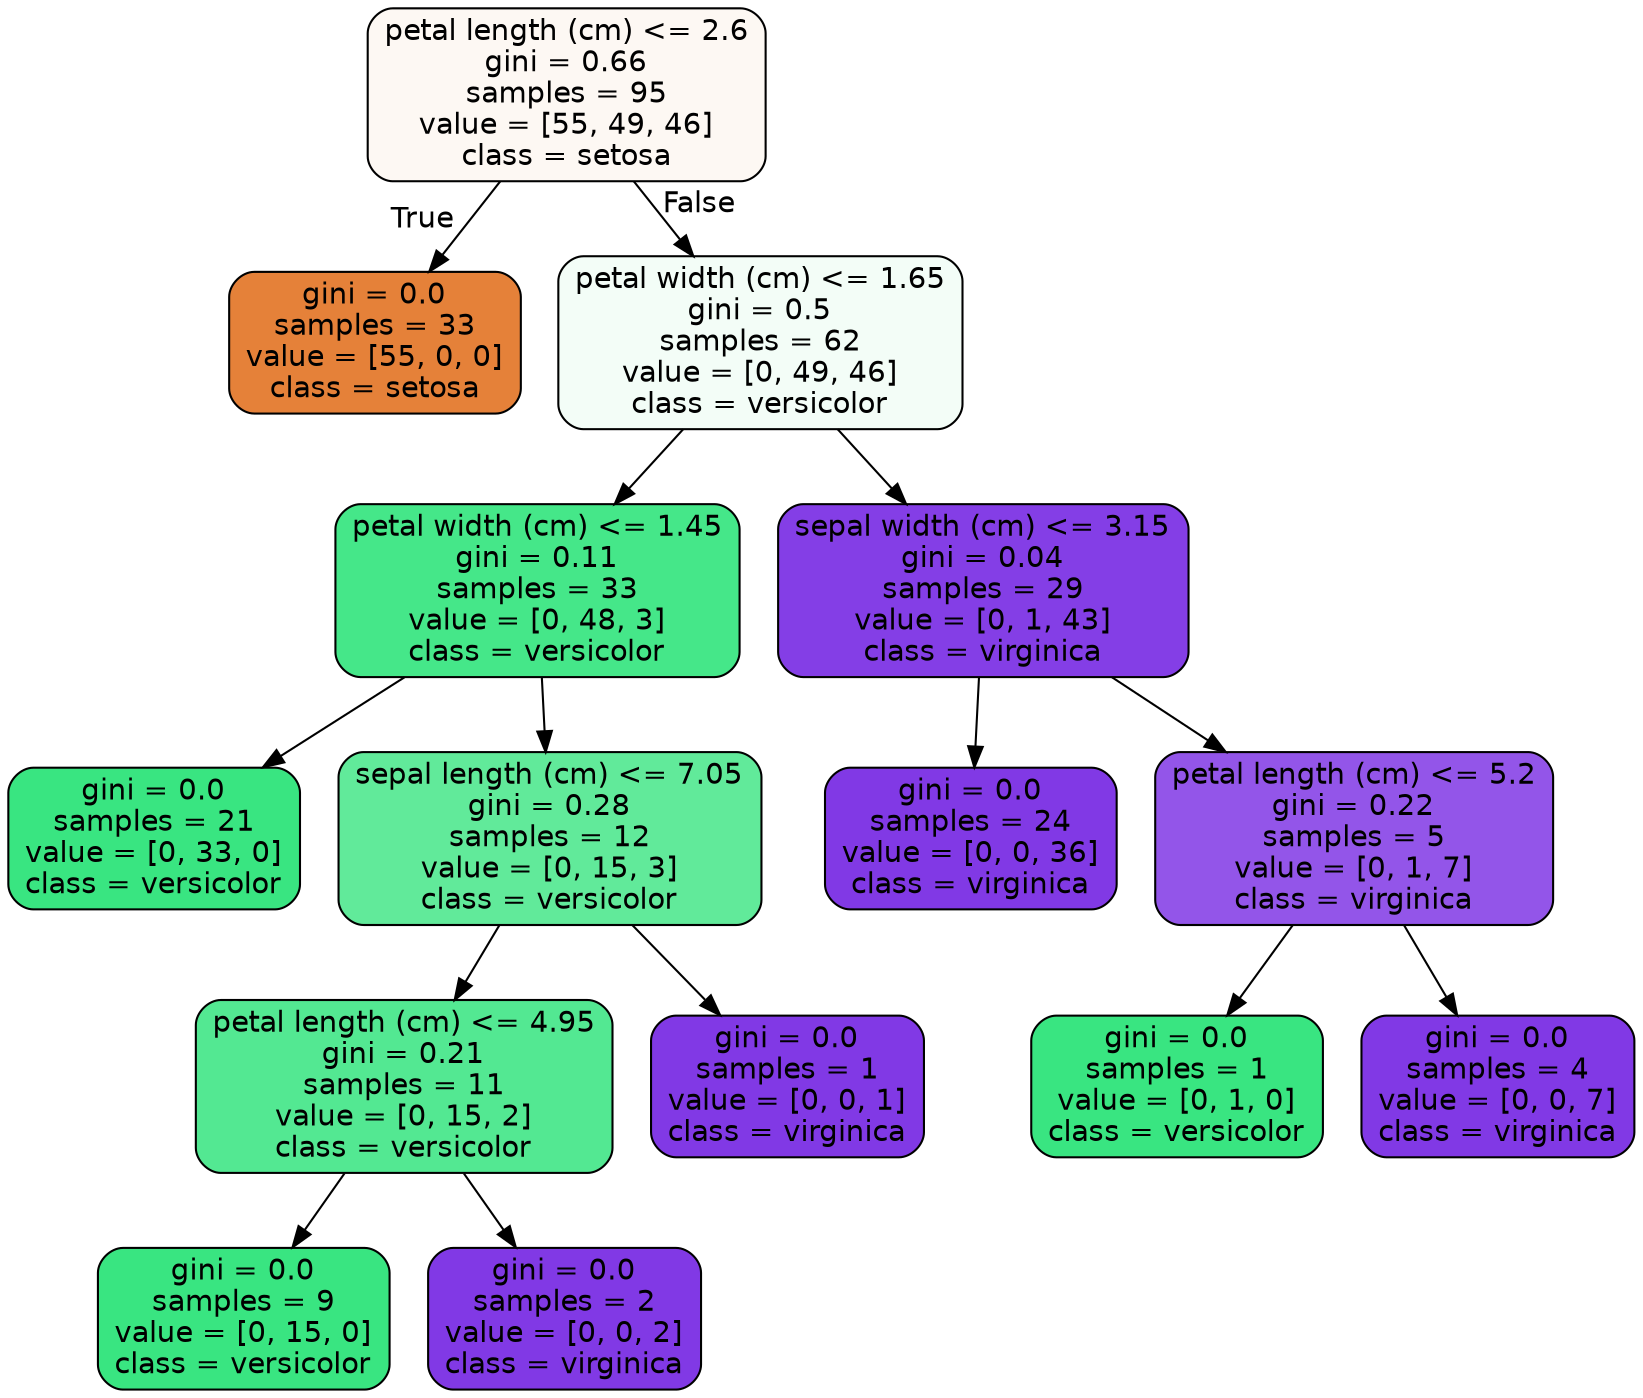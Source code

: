 digraph Tree {
node [shape=box, style="filled, rounded", color="black", fontname=helvetica] ;
edge [fontname=helvetica] ;
0 [label="petal length (cm) <= 2.6\ngini = 0.66\nsamples = 95\nvalue = [55, 49, 46]\nclass = setosa", fillcolor="#fdf8f3"] ;
1 [label="gini = 0.0\nsamples = 33\nvalue = [55, 0, 0]\nclass = setosa", fillcolor="#e58139"] ;
0 -> 1 [labeldistance=2.5, labelangle=45, headlabel="True"] ;
2 [label="petal width (cm) <= 1.65\ngini = 0.5\nsamples = 62\nvalue = [0, 49, 46]\nclass = versicolor", fillcolor="#f3fdf7"] ;
0 -> 2 [labeldistance=2.5, labelangle=-45, headlabel="False"] ;
3 [label="petal width (cm) <= 1.45\ngini = 0.11\nsamples = 33\nvalue = [0, 48, 3]\nclass = versicolor", fillcolor="#45e789"] ;
2 -> 3 ;
4 [label="gini = 0.0\nsamples = 21\nvalue = [0, 33, 0]\nclass = versicolor", fillcolor="#39e581"] ;
3 -> 4 ;
5 [label="sepal length (cm) <= 7.05\ngini = 0.28\nsamples = 12\nvalue = [0, 15, 3]\nclass = versicolor", fillcolor="#61ea9a"] ;
3 -> 5 ;
6 [label="petal length (cm) <= 4.95\ngini = 0.21\nsamples = 11\nvalue = [0, 15, 2]\nclass = versicolor", fillcolor="#53e892"] ;
5 -> 6 ;
7 [label="gini = 0.0\nsamples = 9\nvalue = [0, 15, 0]\nclass = versicolor", fillcolor="#39e581"] ;
6 -> 7 ;
8 [label="gini = 0.0\nsamples = 2\nvalue = [0, 0, 2]\nclass = virginica", fillcolor="#8139e5"] ;
6 -> 8 ;
9 [label="gini = 0.0\nsamples = 1\nvalue = [0, 0, 1]\nclass = virginica", fillcolor="#8139e5"] ;
5 -> 9 ;
10 [label="sepal width (cm) <= 3.15\ngini = 0.04\nsamples = 29\nvalue = [0, 1, 43]\nclass = virginica", fillcolor="#843ee6"] ;
2 -> 10 ;
11 [label="gini = 0.0\nsamples = 24\nvalue = [0, 0, 36]\nclass = virginica", fillcolor="#8139e5"] ;
10 -> 11 ;
12 [label="petal length (cm) <= 5.2\ngini = 0.22\nsamples = 5\nvalue = [0, 1, 7]\nclass = virginica", fillcolor="#9355e9"] ;
10 -> 12 ;
13 [label="gini = 0.0\nsamples = 1\nvalue = [0, 1, 0]\nclass = versicolor", fillcolor="#39e581"] ;
12 -> 13 ;
14 [label="gini = 0.0\nsamples = 4\nvalue = [0, 0, 7]\nclass = virginica", fillcolor="#8139e5"] ;
12 -> 14 ;
}